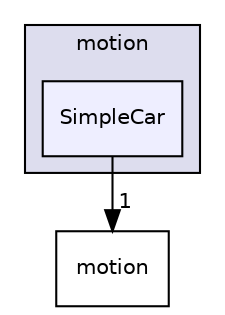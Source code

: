 digraph "/root/scrimmage/scrimmage/include/scrimmage/plugins/motion/SimpleCar" {
  compound=true
  node [ fontsize="10", fontname="Helvetica"];
  edge [ labelfontsize="10", labelfontname="Helvetica"];
  subgraph clusterdir_accb3fd3c749527533ae278fdffb4d13 {
    graph [ bgcolor="#ddddee", pencolor="black", label="motion" fontname="Helvetica", fontsize="10", URL="dir_accb3fd3c749527533ae278fdffb4d13.html"]
  dir_0cf9c41eba6588a583d5367662c23ac5 [shape=box, label="SimpleCar", style="filled", fillcolor="#eeeeff", pencolor="black", URL="dir_0cf9c41eba6588a583d5367662c23ac5.html"];
  }
  dir_225ac9950e75cf8b57b2a00ffecc8137 [shape=box label="motion" URL="dir_225ac9950e75cf8b57b2a00ffecc8137.html"];
  dir_0cf9c41eba6588a583d5367662c23ac5->dir_225ac9950e75cf8b57b2a00ffecc8137 [headlabel="1", labeldistance=1.5 headhref="dir_000121_000012.html"];
}
